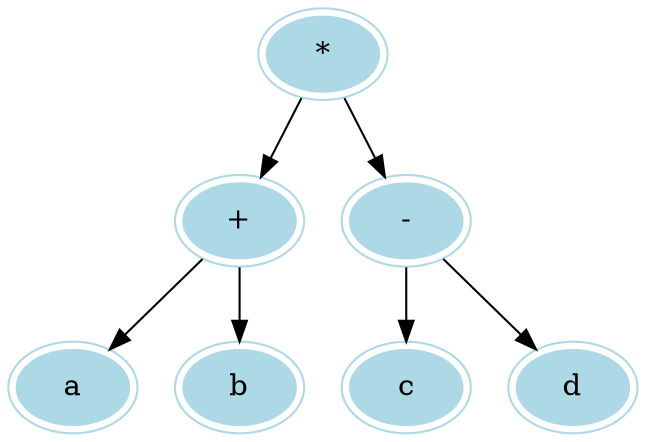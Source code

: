 digraph G {
	g[color = lightblue, peripheries=2, style = filled, label="*"]
	c[color = lightblue, peripheries=2, style = filled, label="+"]
	a[color = lightblue, peripheries=2, style = filled, label="a"]
	b[color = lightblue, peripheries=2, style = filled, label="b"]
	f[color = lightblue, peripheries=2, style = filled, label="-"]
	d[color = lightblue, peripheries=2, style = filled, label="c"]
	e[color = lightblue, peripheries=2, style = filled, label="d"]

	g -> c
	g -> f
	c -> a
	c -> b
	f -> d
	f -> e
}